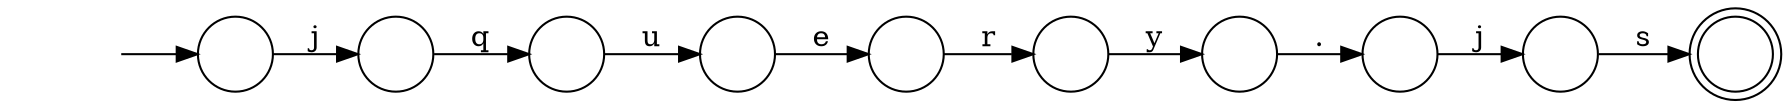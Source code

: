 digraph Automaton {
  rankdir = LR;
  0 [shape=circle,label=""];
  0 -> 7 [label="u"]
  1 [shape=circle,label=""];
  1 -> 2 [label="y"]
  2 [shape=circle,label=""];
  2 -> 4 [label="."]
  3 [shape=doublecircle,label=""];
  4 [shape=circle,label=""];
  4 -> 8 [label="j"]
  5 [shape=circle,label=""];
  initial [shape=plaintext,label=""];
  initial -> 5
  5 -> 9 [label="j"]
  6 [shape=circle,label=""];
  6 -> 1 [label="r"]
  7 [shape=circle,label=""];
  7 -> 6 [label="e"]
  8 [shape=circle,label=""];
  8 -> 3 [label="s"]
  9 [shape=circle,label=""];
  9 -> 0 [label="q"]
}
